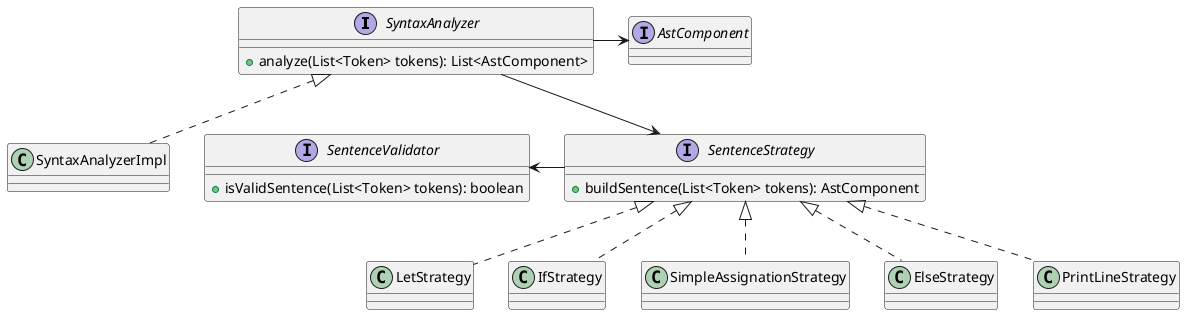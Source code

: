 @startuml

interface SyntaxAnalyzer{
    +analyze(List<Token> tokens): List<AstComponent>
}
class SyntaxAnalyzerImpl implements SyntaxAnalyzer

interface SentenceStrategy{
    +buildSentence(List<Token> tokens): AstComponent
}

class LetStrategy implements SentenceStrategy
class IfStrategy implements SentenceStrategy
class SimpleAssignationStrategy implements SentenceStrategy
class ElseStrategy implements SentenceStrategy
class PrintLineStrategy implements SentenceStrategy

interface AstComponent

interface SentenceValidator{
    +isValidSentence(List<Token> tokens): boolean
}

'Relations
SyntaxAnalyzer -> AstComponent
SyntaxAnalyzer --> SentenceStrategy
SentenceValidator <- SentenceStrategy
@enduml